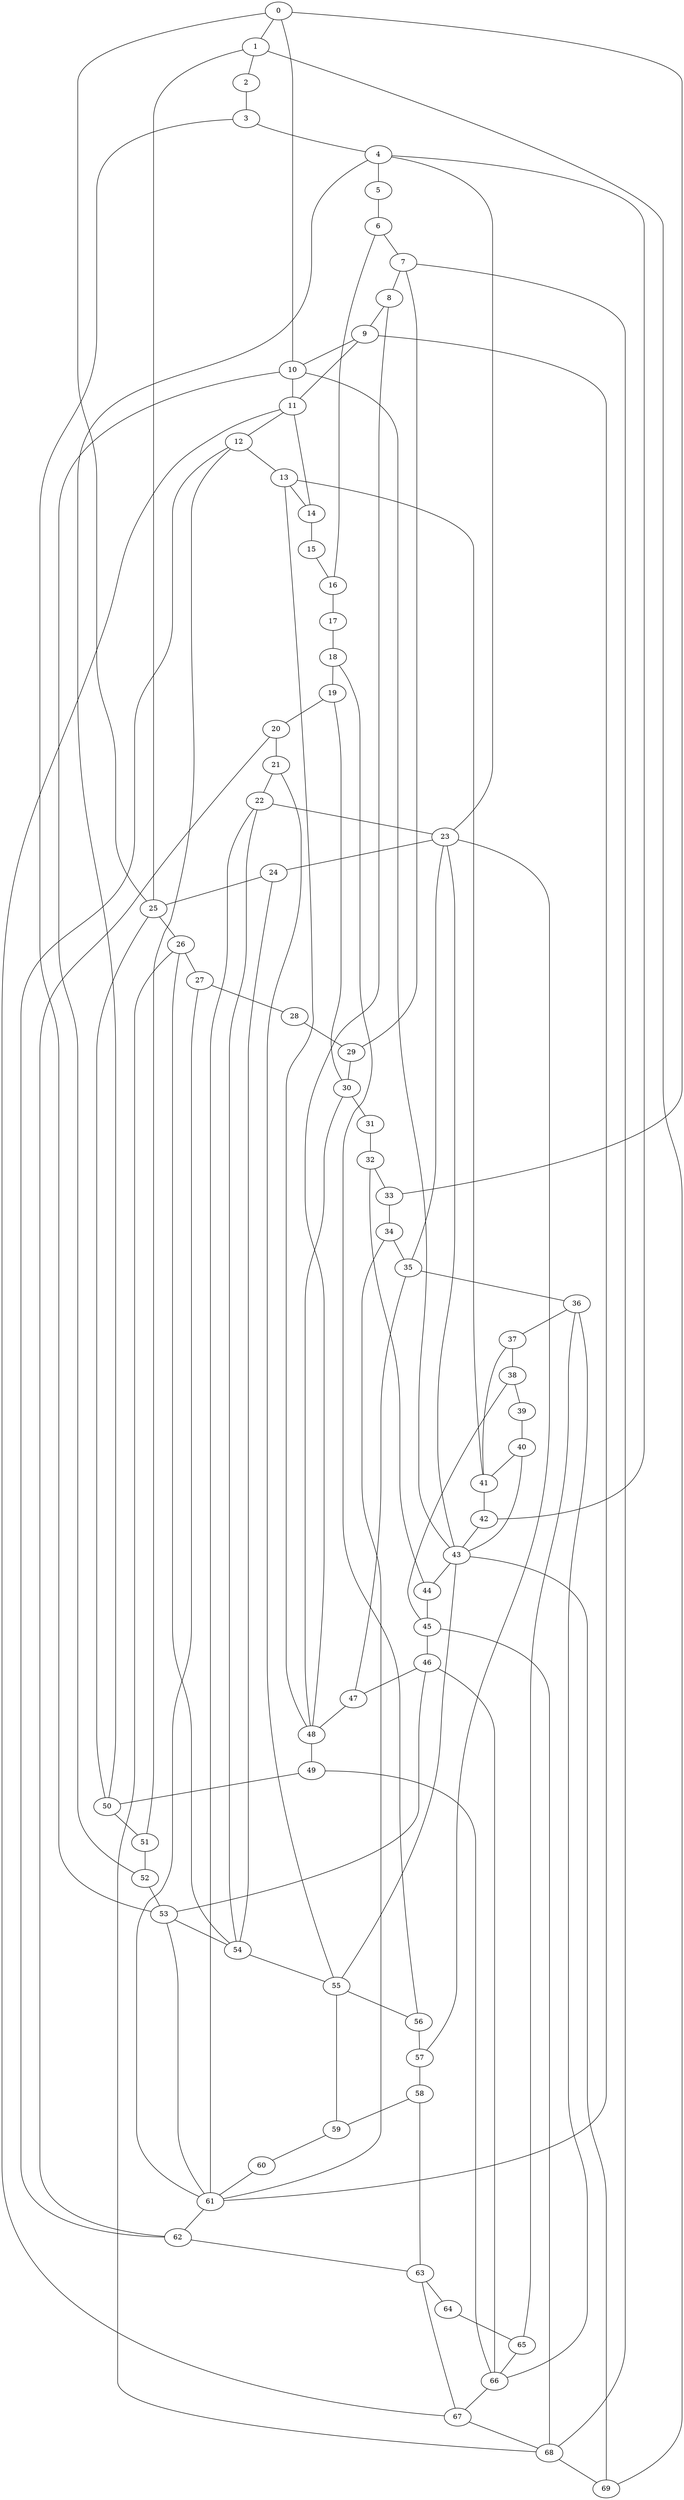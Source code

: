 
graph graphname {
    0 -- 1
0 -- 33
0 -- 25
0 -- 10
1 -- 2
1 -- 25
1 -- 69
2 -- 3
3 -- 4
3 -- 53
4 -- 5
4 -- 23
4 -- 42
4 -- 50
5 -- 6
6 -- 7
6 -- 16
7 -- 8
7 -- 29
7 -- 68
8 -- 9
8 -- 48
9 -- 10
9 -- 61
9 -- 11
10 -- 11
10 -- 52
10 -- 43
11 -- 12
11 -- 14
11 -- 67
12 -- 13
12 -- 51
12 -- 62
13 -- 14
13 -- 41
13 -- 48
14 -- 15
15 -- 16
16 -- 17
17 -- 18
18 -- 19
18 -- 56
19 -- 20
19 -- 30
20 -- 21
20 -- 62
21 -- 22
21 -- 55
22 -- 23
22 -- 54
22 -- 61
23 -- 24
23 -- 35
23 -- 43
23 -- 57
24 -- 25
24 -- 54
25 -- 26
25 -- 50
26 -- 27
26 -- 54
26 -- 68
27 -- 28
27 -- 61
28 -- 29
29 -- 30
30 -- 31
30 -- 48
31 -- 32
32 -- 33
32 -- 44
33 -- 34
34 -- 35
34 -- 61
35 -- 36
35 -- 47
36 -- 37
36 -- 65
36 -- 66
37 -- 38
37 -- 41
38 -- 39
38 -- 45
39 -- 40
40 -- 41
40 -- 43
41 -- 42
42 -- 43
43 -- 44
43 -- 55
43 -- 69
44 -- 45
45 -- 46
45 -- 68
46 -- 47
46 -- 53
46 -- 66
47 -- 48
48 -- 49
49 -- 50
49 -- 66
50 -- 51
51 -- 52
52 -- 53
53 -- 54
53 -- 61
54 -- 55
55 -- 56
55 -- 59
56 -- 57
57 -- 58
58 -- 59
58 -- 63
59 -- 60
60 -- 61
61 -- 62
62 -- 63
63 -- 64
63 -- 67
64 -- 65
65 -- 66
66 -- 67
67 -- 68
68 -- 69

}
